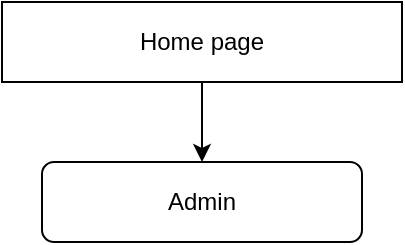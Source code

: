 <mxfile version="20.6.2" type="device"><diagram id="etZ3MSY0Q5ll2SyyzOXS" name="Page-1"><mxGraphModel dx="682" dy="443" grid="1" gridSize="10" guides="1" tooltips="1" connect="1" arrows="1" fold="1" page="1" pageScale="1" pageWidth="850" pageHeight="1100" math="0" shadow="0"><root><mxCell id="0"/><mxCell id="1" parent="0"/><mxCell id="IXndCl2K0EHG7HXmmBY6-3" style="edgeStyle=orthogonalEdgeStyle;rounded=0;orthogonalLoop=1;jettySize=auto;html=1;entryX=0.5;entryY=0;entryDx=0;entryDy=0;" edge="1" parent="1" source="IXndCl2K0EHG7HXmmBY6-1" target="IXndCl2K0EHG7HXmmBY6-2"><mxGeometry relative="1" as="geometry"/></mxCell><mxCell id="IXndCl2K0EHG7HXmmBY6-1" value="Home page" style="rounded=0;whiteSpace=wrap;html=1;" vertex="1" parent="1"><mxGeometry x="320" y="40" width="200" height="40" as="geometry"/></mxCell><mxCell id="IXndCl2K0EHG7HXmmBY6-2" value="Admin" style="rounded=1;whiteSpace=wrap;html=1;" vertex="1" parent="1"><mxGeometry x="340" y="120" width="160" height="40" as="geometry"/></mxCell></root></mxGraphModel></diagram></mxfile>